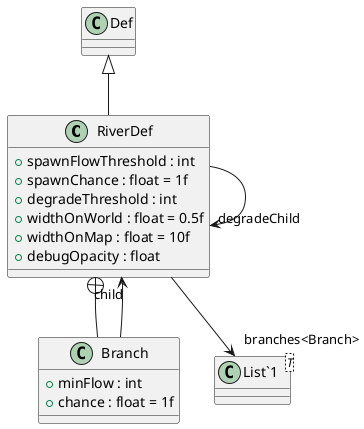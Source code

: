 @startuml
class RiverDef {
    + spawnFlowThreshold : int
    + spawnChance : float = 1f
    + degradeThreshold : int
    + widthOnWorld : float = 0.5f
    + widthOnMap : float = 10f
    + debugOpacity : float
}
class Branch {
    + minFlow : int
    + chance : float = 1f
}
class "List`1"<T> {
}
Def <|-- RiverDef
RiverDef --> "degradeChild" RiverDef
RiverDef --> "branches<Branch>" "List`1"
RiverDef +-- Branch
Branch --> "child" RiverDef
@enduml
